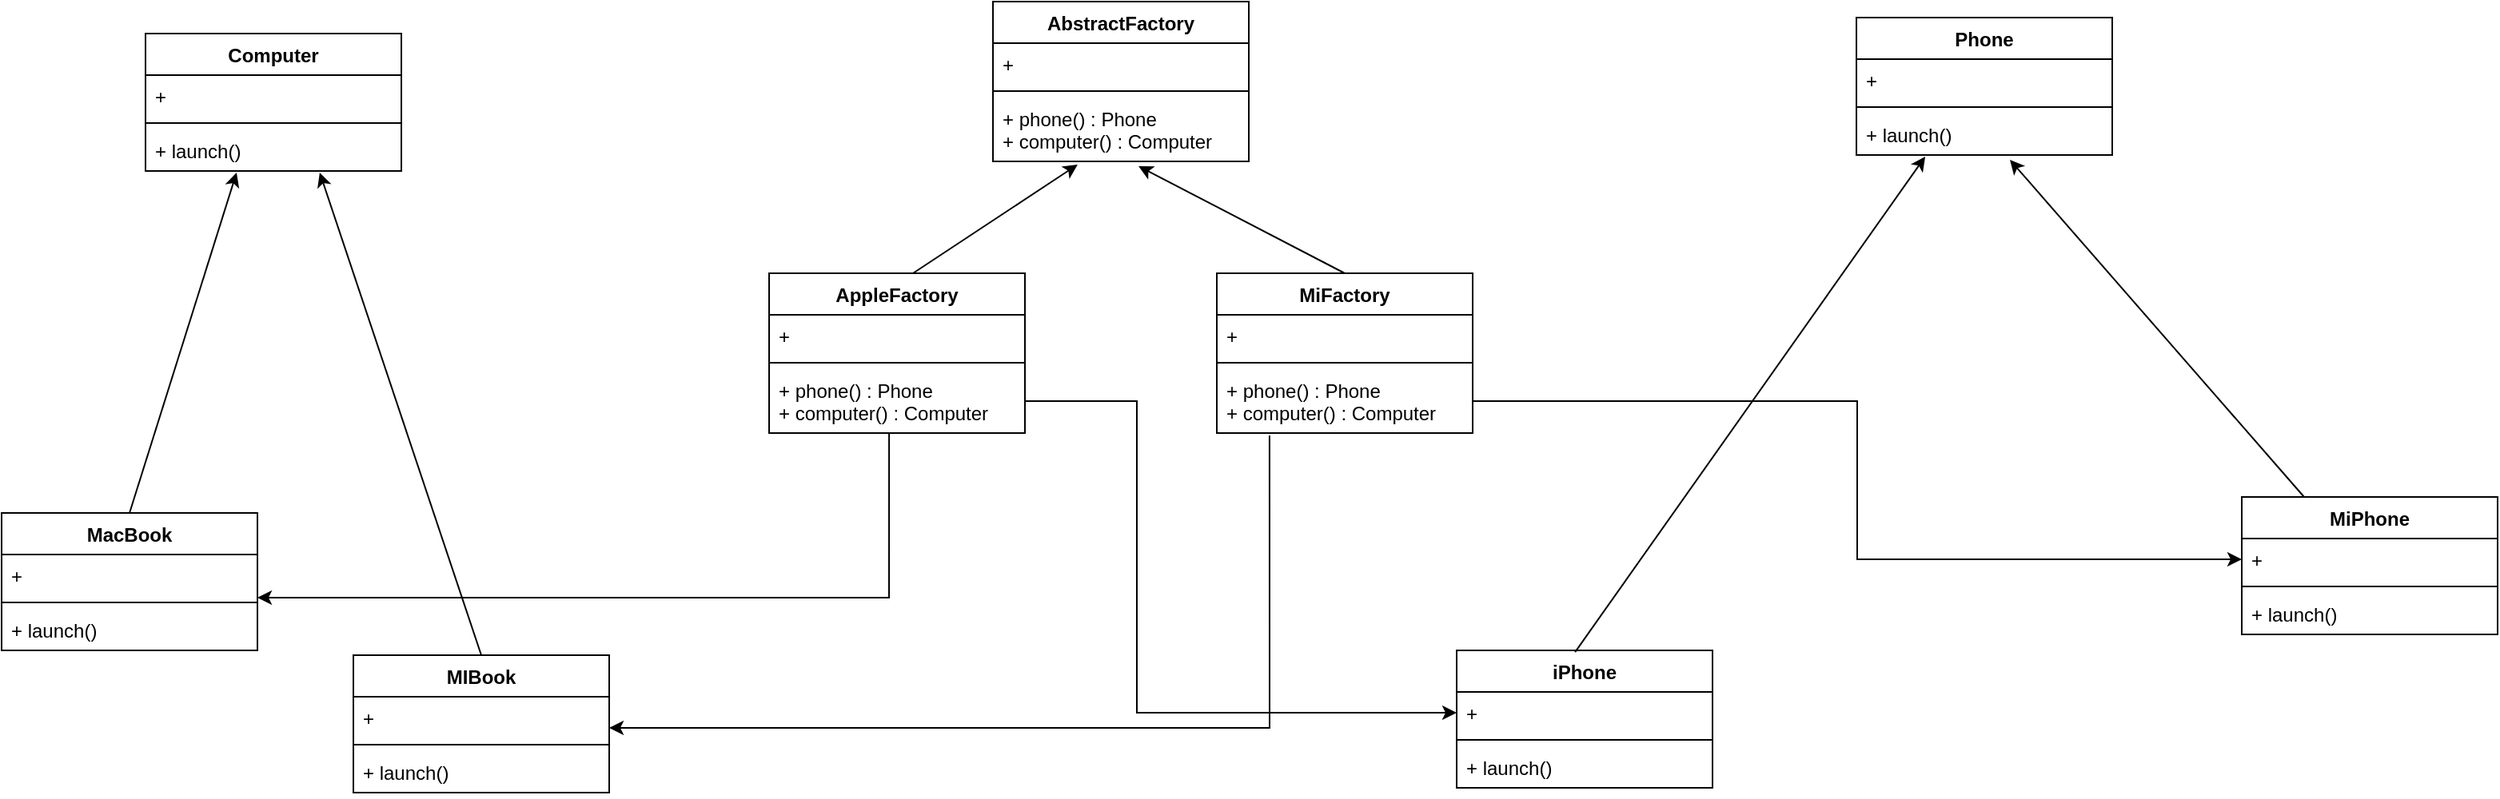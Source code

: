 <mxfile version="24.4.4" type="github">
  <diagram id="C5RBs43oDa-KdzZeNtuy" name="Page-1">
    <mxGraphModel dx="2261" dy="772" grid="1" gridSize="10" guides="1" tooltips="1" connect="1" arrows="1" fold="1" page="1" pageScale="1" pageWidth="827" pageHeight="1169" math="0" shadow="0">
      <root>
        <mxCell id="WIyWlLk6GJQsqaUBKTNV-0" />
        <mxCell id="WIyWlLk6GJQsqaUBKTNV-1" parent="WIyWlLk6GJQsqaUBKTNV-0" />
        <mxCell id="ZYNbE8KbQ24JKUrA5Mez-0" value="MacBook" style="swimlane;fontStyle=1;align=center;verticalAlign=top;childLayout=stackLayout;horizontal=1;startSize=26;horizontalStack=0;resizeParent=1;resizeParentMax=0;resizeLast=0;collapsible=1;marginBottom=0;whiteSpace=wrap;html=1;" vertex="1" parent="WIyWlLk6GJQsqaUBKTNV-1">
          <mxGeometry x="-160" y="410" width="160" height="86" as="geometry" />
        </mxCell>
        <mxCell id="ZYNbE8KbQ24JKUrA5Mez-1" value="+&amp;nbsp;" style="text;strokeColor=none;fillColor=none;align=left;verticalAlign=top;spacingLeft=4;spacingRight=4;overflow=hidden;rotatable=0;points=[[0,0.5],[1,0.5]];portConstraint=eastwest;whiteSpace=wrap;html=1;" vertex="1" parent="ZYNbE8KbQ24JKUrA5Mez-0">
          <mxGeometry y="26" width="160" height="26" as="geometry" />
        </mxCell>
        <mxCell id="ZYNbE8KbQ24JKUrA5Mez-2" value="" style="line;strokeWidth=1;fillColor=none;align=left;verticalAlign=middle;spacingTop=-1;spacingLeft=3;spacingRight=3;rotatable=0;labelPosition=right;points=[];portConstraint=eastwest;strokeColor=inherit;" vertex="1" parent="ZYNbE8KbQ24JKUrA5Mez-0">
          <mxGeometry y="52" width="160" height="8" as="geometry" />
        </mxCell>
        <mxCell id="ZYNbE8KbQ24JKUrA5Mez-3" value="+ launch()" style="text;strokeColor=none;fillColor=none;align=left;verticalAlign=top;spacingLeft=4;spacingRight=4;overflow=hidden;rotatable=0;points=[[0,0.5],[1,0.5]];portConstraint=eastwest;whiteSpace=wrap;html=1;" vertex="1" parent="ZYNbE8KbQ24JKUrA5Mez-0">
          <mxGeometry y="60" width="160" height="26" as="geometry" />
        </mxCell>
        <mxCell id="ZYNbE8KbQ24JKUrA5Mez-4" value="Phone" style="swimlane;fontStyle=1;align=center;verticalAlign=top;childLayout=stackLayout;horizontal=1;startSize=26;horizontalStack=0;resizeParent=1;resizeParentMax=0;resizeLast=0;collapsible=1;marginBottom=0;whiteSpace=wrap;html=1;" vertex="1" parent="WIyWlLk6GJQsqaUBKTNV-1">
          <mxGeometry x="1000" y="100" width="160" height="86" as="geometry" />
        </mxCell>
        <mxCell id="ZYNbE8KbQ24JKUrA5Mez-5" value="+&amp;nbsp;" style="text;strokeColor=none;fillColor=none;align=left;verticalAlign=top;spacingLeft=4;spacingRight=4;overflow=hidden;rotatable=0;points=[[0,0.5],[1,0.5]];portConstraint=eastwest;whiteSpace=wrap;html=1;" vertex="1" parent="ZYNbE8KbQ24JKUrA5Mez-4">
          <mxGeometry y="26" width="160" height="26" as="geometry" />
        </mxCell>
        <mxCell id="ZYNbE8KbQ24JKUrA5Mez-6" value="" style="line;strokeWidth=1;fillColor=none;align=left;verticalAlign=middle;spacingTop=-1;spacingLeft=3;spacingRight=3;rotatable=0;labelPosition=right;points=[];portConstraint=eastwest;strokeColor=inherit;" vertex="1" parent="ZYNbE8KbQ24JKUrA5Mez-4">
          <mxGeometry y="52" width="160" height="8" as="geometry" />
        </mxCell>
        <mxCell id="ZYNbE8KbQ24JKUrA5Mez-7" value="+ launch()" style="text;strokeColor=none;fillColor=none;align=left;verticalAlign=top;spacingLeft=4;spacingRight=4;overflow=hidden;rotatable=0;points=[[0,0.5],[1,0.5]];portConstraint=eastwest;whiteSpace=wrap;html=1;" vertex="1" parent="ZYNbE8KbQ24JKUrA5Mez-4">
          <mxGeometry y="60" width="160" height="26" as="geometry" />
        </mxCell>
        <mxCell id="ZYNbE8KbQ24JKUrA5Mez-12" value="AbstractFactory" style="swimlane;fontStyle=1;align=center;verticalAlign=top;childLayout=stackLayout;horizontal=1;startSize=26;horizontalStack=0;resizeParent=1;resizeParentMax=0;resizeLast=0;collapsible=1;marginBottom=0;whiteSpace=wrap;html=1;" vertex="1" parent="WIyWlLk6GJQsqaUBKTNV-1">
          <mxGeometry x="460" y="90" width="160" height="100" as="geometry" />
        </mxCell>
        <mxCell id="ZYNbE8KbQ24JKUrA5Mez-13" value="+&amp;nbsp;" style="text;strokeColor=none;fillColor=none;align=left;verticalAlign=top;spacingLeft=4;spacingRight=4;overflow=hidden;rotatable=0;points=[[0,0.5],[1,0.5]];portConstraint=eastwest;whiteSpace=wrap;html=1;" vertex="1" parent="ZYNbE8KbQ24JKUrA5Mez-12">
          <mxGeometry y="26" width="160" height="26" as="geometry" />
        </mxCell>
        <mxCell id="ZYNbE8KbQ24JKUrA5Mez-14" value="" style="line;strokeWidth=1;fillColor=none;align=left;verticalAlign=middle;spacingTop=-1;spacingLeft=3;spacingRight=3;rotatable=0;labelPosition=right;points=[];portConstraint=eastwest;strokeColor=inherit;" vertex="1" parent="ZYNbE8KbQ24JKUrA5Mez-12">
          <mxGeometry y="52" width="160" height="8" as="geometry" />
        </mxCell>
        <mxCell id="ZYNbE8KbQ24JKUrA5Mez-15" value="+ phone() : Phone&lt;div&gt;+ computer() : Computer&lt;/div&gt;" style="text;strokeColor=none;fillColor=none;align=left;verticalAlign=top;spacingLeft=4;spacingRight=4;overflow=hidden;rotatable=0;points=[[0,0.5],[1,0.5]];portConstraint=eastwest;whiteSpace=wrap;html=1;" vertex="1" parent="ZYNbE8KbQ24JKUrA5Mez-12">
          <mxGeometry y="60" width="160" height="40" as="geometry" />
        </mxCell>
        <mxCell id="ZYNbE8KbQ24JKUrA5Mez-16" value="AppleFactory" style="swimlane;fontStyle=1;align=center;verticalAlign=top;childLayout=stackLayout;horizontal=1;startSize=26;horizontalStack=0;resizeParent=1;resizeParentMax=0;resizeLast=0;collapsible=1;marginBottom=0;whiteSpace=wrap;html=1;" vertex="1" parent="WIyWlLk6GJQsqaUBKTNV-1">
          <mxGeometry x="320" y="260" width="160" height="100" as="geometry" />
        </mxCell>
        <mxCell id="ZYNbE8KbQ24JKUrA5Mez-17" value="+&amp;nbsp;" style="text;strokeColor=none;fillColor=none;align=left;verticalAlign=top;spacingLeft=4;spacingRight=4;overflow=hidden;rotatable=0;points=[[0,0.5],[1,0.5]];portConstraint=eastwest;whiteSpace=wrap;html=1;" vertex="1" parent="ZYNbE8KbQ24JKUrA5Mez-16">
          <mxGeometry y="26" width="160" height="26" as="geometry" />
        </mxCell>
        <mxCell id="ZYNbE8KbQ24JKUrA5Mez-18" value="" style="line;strokeWidth=1;fillColor=none;align=left;verticalAlign=middle;spacingTop=-1;spacingLeft=3;spacingRight=3;rotatable=0;labelPosition=right;points=[];portConstraint=eastwest;strokeColor=inherit;" vertex="1" parent="ZYNbE8KbQ24JKUrA5Mez-16">
          <mxGeometry y="52" width="160" height="8" as="geometry" />
        </mxCell>
        <mxCell id="ZYNbE8KbQ24JKUrA5Mez-19" value="+ phone() : Phone&lt;div&gt;+ computer() : Computer&lt;/div&gt;" style="text;strokeColor=none;fillColor=none;align=left;verticalAlign=top;spacingLeft=4;spacingRight=4;overflow=hidden;rotatable=0;points=[[0,0.5],[1,0.5]];portConstraint=eastwest;whiteSpace=wrap;html=1;" vertex="1" parent="ZYNbE8KbQ24JKUrA5Mez-16">
          <mxGeometry y="60" width="160" height="40" as="geometry" />
        </mxCell>
        <mxCell id="ZYNbE8KbQ24JKUrA5Mez-20" value="MiFactory" style="swimlane;fontStyle=1;align=center;verticalAlign=top;childLayout=stackLayout;horizontal=1;startSize=26;horizontalStack=0;resizeParent=1;resizeParentMax=0;resizeLast=0;collapsible=1;marginBottom=0;whiteSpace=wrap;html=1;" vertex="1" parent="WIyWlLk6GJQsqaUBKTNV-1">
          <mxGeometry x="600" y="260" width="160" height="100" as="geometry" />
        </mxCell>
        <mxCell id="ZYNbE8KbQ24JKUrA5Mez-21" value="+&amp;nbsp;" style="text;strokeColor=none;fillColor=none;align=left;verticalAlign=top;spacingLeft=4;spacingRight=4;overflow=hidden;rotatable=0;points=[[0,0.5],[1,0.5]];portConstraint=eastwest;whiteSpace=wrap;html=1;" vertex="1" parent="ZYNbE8KbQ24JKUrA5Mez-20">
          <mxGeometry y="26" width="160" height="26" as="geometry" />
        </mxCell>
        <mxCell id="ZYNbE8KbQ24JKUrA5Mez-22" value="" style="line;strokeWidth=1;fillColor=none;align=left;verticalAlign=middle;spacingTop=-1;spacingLeft=3;spacingRight=3;rotatable=0;labelPosition=right;points=[];portConstraint=eastwest;strokeColor=inherit;" vertex="1" parent="ZYNbE8KbQ24JKUrA5Mez-20">
          <mxGeometry y="52" width="160" height="8" as="geometry" />
        </mxCell>
        <mxCell id="ZYNbE8KbQ24JKUrA5Mez-23" value="+ phone() : Phone&lt;div&gt;+ computer() : Computer&lt;/div&gt;" style="text;strokeColor=none;fillColor=none;align=left;verticalAlign=top;spacingLeft=4;spacingRight=4;overflow=hidden;rotatable=0;points=[[0,0.5],[1,0.5]];portConstraint=eastwest;whiteSpace=wrap;html=1;" vertex="1" parent="ZYNbE8KbQ24JKUrA5Mez-20">
          <mxGeometry y="60" width="160" height="40" as="geometry" />
        </mxCell>
        <mxCell id="ZYNbE8KbQ24JKUrA5Mez-25" value="" style="endArrow=classic;html=1;rounded=0;entryX=0.331;entryY=1.05;entryDx=0;entryDy=0;entryPerimeter=0;" edge="1" parent="WIyWlLk6GJQsqaUBKTNV-1" target="ZYNbE8KbQ24JKUrA5Mez-15">
          <mxGeometry width="50" height="50" relative="1" as="geometry">
            <mxPoint x="410" y="260" as="sourcePoint" />
            <mxPoint x="500" y="200" as="targetPoint" />
          </mxGeometry>
        </mxCell>
        <mxCell id="ZYNbE8KbQ24JKUrA5Mez-26" value="" style="endArrow=classic;html=1;rounded=0;entryX=0.569;entryY=1.075;entryDx=0;entryDy=0;entryPerimeter=0;" edge="1" parent="WIyWlLk6GJQsqaUBKTNV-1" target="ZYNbE8KbQ24JKUrA5Mez-15">
          <mxGeometry width="50" height="50" relative="1" as="geometry">
            <mxPoint x="680" y="260" as="sourcePoint" />
            <mxPoint x="730" y="210" as="targetPoint" />
          </mxGeometry>
        </mxCell>
        <mxCell id="ZYNbE8KbQ24JKUrA5Mez-27" value="Computer" style="swimlane;fontStyle=1;align=center;verticalAlign=top;childLayout=stackLayout;horizontal=1;startSize=26;horizontalStack=0;resizeParent=1;resizeParentMax=0;resizeLast=0;collapsible=1;marginBottom=0;whiteSpace=wrap;html=1;" vertex="1" parent="WIyWlLk6GJQsqaUBKTNV-1">
          <mxGeometry x="-70" y="110" width="160" height="86" as="geometry" />
        </mxCell>
        <mxCell id="ZYNbE8KbQ24JKUrA5Mez-28" value="+&amp;nbsp;" style="text;strokeColor=none;fillColor=none;align=left;verticalAlign=top;spacingLeft=4;spacingRight=4;overflow=hidden;rotatable=0;points=[[0,0.5],[1,0.5]];portConstraint=eastwest;whiteSpace=wrap;html=1;" vertex="1" parent="ZYNbE8KbQ24JKUrA5Mez-27">
          <mxGeometry y="26" width="160" height="26" as="geometry" />
        </mxCell>
        <mxCell id="ZYNbE8KbQ24JKUrA5Mez-29" value="" style="line;strokeWidth=1;fillColor=none;align=left;verticalAlign=middle;spacingTop=-1;spacingLeft=3;spacingRight=3;rotatable=0;labelPosition=right;points=[];portConstraint=eastwest;strokeColor=inherit;" vertex="1" parent="ZYNbE8KbQ24JKUrA5Mez-27">
          <mxGeometry y="52" width="160" height="8" as="geometry" />
        </mxCell>
        <mxCell id="ZYNbE8KbQ24JKUrA5Mez-30" value="+ launch()" style="text;strokeColor=none;fillColor=none;align=left;verticalAlign=top;spacingLeft=4;spacingRight=4;overflow=hidden;rotatable=0;points=[[0,0.5],[1,0.5]];portConstraint=eastwest;whiteSpace=wrap;html=1;" vertex="1" parent="ZYNbE8KbQ24JKUrA5Mez-27">
          <mxGeometry y="60" width="160" height="26" as="geometry" />
        </mxCell>
        <mxCell id="ZYNbE8KbQ24JKUrA5Mez-31" value="MIBook" style="swimlane;fontStyle=1;align=center;verticalAlign=top;childLayout=stackLayout;horizontal=1;startSize=26;horizontalStack=0;resizeParent=1;resizeParentMax=0;resizeLast=0;collapsible=1;marginBottom=0;whiteSpace=wrap;html=1;" vertex="1" parent="WIyWlLk6GJQsqaUBKTNV-1">
          <mxGeometry x="60" y="499" width="160" height="86" as="geometry" />
        </mxCell>
        <mxCell id="ZYNbE8KbQ24JKUrA5Mez-32" value="+&amp;nbsp;" style="text;strokeColor=none;fillColor=none;align=left;verticalAlign=top;spacingLeft=4;spacingRight=4;overflow=hidden;rotatable=0;points=[[0,0.5],[1,0.5]];portConstraint=eastwest;whiteSpace=wrap;html=1;" vertex="1" parent="ZYNbE8KbQ24JKUrA5Mez-31">
          <mxGeometry y="26" width="160" height="26" as="geometry" />
        </mxCell>
        <mxCell id="ZYNbE8KbQ24JKUrA5Mez-33" value="" style="line;strokeWidth=1;fillColor=none;align=left;verticalAlign=middle;spacingTop=-1;spacingLeft=3;spacingRight=3;rotatable=0;labelPosition=right;points=[];portConstraint=eastwest;strokeColor=inherit;" vertex="1" parent="ZYNbE8KbQ24JKUrA5Mez-31">
          <mxGeometry y="52" width="160" height="8" as="geometry" />
        </mxCell>
        <mxCell id="ZYNbE8KbQ24JKUrA5Mez-34" value="+ launch()" style="text;strokeColor=none;fillColor=none;align=left;verticalAlign=top;spacingLeft=4;spacingRight=4;overflow=hidden;rotatable=0;points=[[0,0.5],[1,0.5]];portConstraint=eastwest;whiteSpace=wrap;html=1;" vertex="1" parent="ZYNbE8KbQ24JKUrA5Mez-31">
          <mxGeometry y="60" width="160" height="26" as="geometry" />
        </mxCell>
        <mxCell id="ZYNbE8KbQ24JKUrA5Mez-35" value="" style="endArrow=classic;html=1;rounded=0;entryX=0.356;entryY=1.038;entryDx=0;entryDy=0;entryPerimeter=0;" edge="1" parent="WIyWlLk6GJQsqaUBKTNV-1" target="ZYNbE8KbQ24JKUrA5Mez-30">
          <mxGeometry width="50" height="50" relative="1" as="geometry">
            <mxPoint x="-80" y="410" as="sourcePoint" />
            <mxPoint x="-30" y="360" as="targetPoint" />
          </mxGeometry>
        </mxCell>
        <mxCell id="ZYNbE8KbQ24JKUrA5Mez-36" value="" style="endArrow=classic;html=1;rounded=0;entryX=0.681;entryY=1.038;entryDx=0;entryDy=0;entryPerimeter=0;exitX=0.5;exitY=0;exitDx=0;exitDy=0;" edge="1" parent="WIyWlLk6GJQsqaUBKTNV-1" source="ZYNbE8KbQ24JKUrA5Mez-31" target="ZYNbE8KbQ24JKUrA5Mez-30">
          <mxGeometry width="50" height="50" relative="1" as="geometry">
            <mxPoint x="160" y="410" as="sourcePoint" />
            <mxPoint x="210" y="360" as="targetPoint" />
          </mxGeometry>
        </mxCell>
        <mxCell id="ZYNbE8KbQ24JKUrA5Mez-41" style="edgeStyle=orthogonalEdgeStyle;rounded=0;orthogonalLoop=1;jettySize=auto;html=1;exitX=0;exitY=0.5;exitDx=0;exitDy=0;entryX=1.031;entryY=-0.231;entryDx=0;entryDy=0;entryPerimeter=0;" edge="1" parent="WIyWlLk6GJQsqaUBKTNV-1">
          <mxGeometry relative="1" as="geometry">
            <mxPoint x="395.04" y="360" as="sourcePoint" />
            <mxPoint x="3.642e-14" y="463.994" as="targetPoint" />
            <Array as="points">
              <mxPoint x="395.04" y="463" />
            </Array>
          </mxGeometry>
        </mxCell>
        <mxCell id="ZYNbE8KbQ24JKUrA5Mez-43" style="edgeStyle=orthogonalEdgeStyle;rounded=0;orthogonalLoop=1;jettySize=auto;html=1;exitX=0;exitY=0.5;exitDx=0;exitDy=0;entryX=1.044;entryY=0.654;entryDx=0;entryDy=0;entryPerimeter=0;" edge="1" parent="WIyWlLk6GJQsqaUBKTNV-1">
          <mxGeometry relative="1" as="geometry">
            <mxPoint x="632.96" y="361.5" as="sourcePoint" />
            <mxPoint x="220.0" y="543.504" as="targetPoint" />
            <Array as="points">
              <mxPoint x="632.96" y="544.5" />
            </Array>
          </mxGeometry>
        </mxCell>
        <mxCell id="ZYNbE8KbQ24JKUrA5Mez-48" value="iPhone" style="swimlane;fontStyle=1;align=center;verticalAlign=top;childLayout=stackLayout;horizontal=1;startSize=26;horizontalStack=0;resizeParent=1;resizeParentMax=0;resizeLast=0;collapsible=1;marginBottom=0;whiteSpace=wrap;html=1;" vertex="1" parent="WIyWlLk6GJQsqaUBKTNV-1">
          <mxGeometry x="750" y="496" width="160" height="86" as="geometry" />
        </mxCell>
        <mxCell id="ZYNbE8KbQ24JKUrA5Mez-49" value="+&amp;nbsp;" style="text;strokeColor=none;fillColor=none;align=left;verticalAlign=top;spacingLeft=4;spacingRight=4;overflow=hidden;rotatable=0;points=[[0,0.5],[1,0.5]];portConstraint=eastwest;whiteSpace=wrap;html=1;" vertex="1" parent="ZYNbE8KbQ24JKUrA5Mez-48">
          <mxGeometry y="26" width="160" height="26" as="geometry" />
        </mxCell>
        <mxCell id="ZYNbE8KbQ24JKUrA5Mez-50" value="" style="line;strokeWidth=1;fillColor=none;align=left;verticalAlign=middle;spacingTop=-1;spacingLeft=3;spacingRight=3;rotatable=0;labelPosition=right;points=[];portConstraint=eastwest;strokeColor=inherit;" vertex="1" parent="ZYNbE8KbQ24JKUrA5Mez-48">
          <mxGeometry y="52" width="160" height="8" as="geometry" />
        </mxCell>
        <mxCell id="ZYNbE8KbQ24JKUrA5Mez-51" value="+ launch()" style="text;strokeColor=none;fillColor=none;align=left;verticalAlign=top;spacingLeft=4;spacingRight=4;overflow=hidden;rotatable=0;points=[[0,0.5],[1,0.5]];portConstraint=eastwest;whiteSpace=wrap;html=1;" vertex="1" parent="ZYNbE8KbQ24JKUrA5Mez-48">
          <mxGeometry y="60" width="160" height="26" as="geometry" />
        </mxCell>
        <mxCell id="ZYNbE8KbQ24JKUrA5Mez-52" value="MiPhone" style="swimlane;fontStyle=1;align=center;verticalAlign=top;childLayout=stackLayout;horizontal=1;startSize=26;horizontalStack=0;resizeParent=1;resizeParentMax=0;resizeLast=0;collapsible=1;marginBottom=0;whiteSpace=wrap;html=1;" vertex="1" parent="WIyWlLk6GJQsqaUBKTNV-1">
          <mxGeometry x="1241" y="400" width="160" height="86" as="geometry" />
        </mxCell>
        <mxCell id="ZYNbE8KbQ24JKUrA5Mez-53" value="+&amp;nbsp;" style="text;strokeColor=none;fillColor=none;align=left;verticalAlign=top;spacingLeft=4;spacingRight=4;overflow=hidden;rotatable=0;points=[[0,0.5],[1,0.5]];portConstraint=eastwest;whiteSpace=wrap;html=1;" vertex="1" parent="ZYNbE8KbQ24JKUrA5Mez-52">
          <mxGeometry y="26" width="160" height="26" as="geometry" />
        </mxCell>
        <mxCell id="ZYNbE8KbQ24JKUrA5Mez-54" value="" style="line;strokeWidth=1;fillColor=none;align=left;verticalAlign=middle;spacingTop=-1;spacingLeft=3;spacingRight=3;rotatable=0;labelPosition=right;points=[];portConstraint=eastwest;strokeColor=inherit;" vertex="1" parent="ZYNbE8KbQ24JKUrA5Mez-52">
          <mxGeometry y="52" width="160" height="8" as="geometry" />
        </mxCell>
        <mxCell id="ZYNbE8KbQ24JKUrA5Mez-55" value="+ launch()" style="text;strokeColor=none;fillColor=none;align=left;verticalAlign=top;spacingLeft=4;spacingRight=4;overflow=hidden;rotatable=0;points=[[0,0.5],[1,0.5]];portConstraint=eastwest;whiteSpace=wrap;html=1;" vertex="1" parent="ZYNbE8KbQ24JKUrA5Mez-52">
          <mxGeometry y="60" width="160" height="26" as="geometry" />
        </mxCell>
        <mxCell id="ZYNbE8KbQ24JKUrA5Mez-56" value="" style="endArrow=classic;html=1;rounded=0;exitX=0.463;exitY=0.012;exitDx=0;exitDy=0;exitPerimeter=0;entryX=0.269;entryY=1.038;entryDx=0;entryDy=0;entryPerimeter=0;" edge="1" parent="WIyWlLk6GJQsqaUBKTNV-1" source="ZYNbE8KbQ24JKUrA5Mez-48" target="ZYNbE8KbQ24JKUrA5Mez-7">
          <mxGeometry width="50" height="50" relative="1" as="geometry">
            <mxPoint x="840" y="490" as="sourcePoint" />
            <mxPoint x="890" y="440" as="targetPoint" />
          </mxGeometry>
        </mxCell>
        <mxCell id="ZYNbE8KbQ24JKUrA5Mez-57" value="" style="endArrow=classic;html=1;rounded=0;entryX=0.6;entryY=1.115;entryDx=0;entryDy=0;entryPerimeter=0;" edge="1" parent="WIyWlLk6GJQsqaUBKTNV-1" target="ZYNbE8KbQ24JKUrA5Mez-7">
          <mxGeometry width="50" height="50" relative="1" as="geometry">
            <mxPoint x="1280" y="400" as="sourcePoint" />
            <mxPoint x="1330" y="350" as="targetPoint" />
          </mxGeometry>
        </mxCell>
        <mxCell id="ZYNbE8KbQ24JKUrA5Mez-59" style="edgeStyle=orthogonalEdgeStyle;rounded=0;orthogonalLoop=1;jettySize=auto;html=1;exitX=1;exitY=0.5;exitDx=0;exitDy=0;entryX=0;entryY=0.5;entryDx=0;entryDy=0;" edge="1" parent="WIyWlLk6GJQsqaUBKTNV-1" source="ZYNbE8KbQ24JKUrA5Mez-19" target="ZYNbE8KbQ24JKUrA5Mez-49">
          <mxGeometry relative="1" as="geometry">
            <Array as="points">
              <mxPoint x="550" y="340" />
              <mxPoint x="550" y="535" />
            </Array>
          </mxGeometry>
        </mxCell>
        <mxCell id="ZYNbE8KbQ24JKUrA5Mez-60" style="edgeStyle=orthogonalEdgeStyle;rounded=0;orthogonalLoop=1;jettySize=auto;html=1;exitX=1;exitY=0.5;exitDx=0;exitDy=0;entryX=0;entryY=0.5;entryDx=0;entryDy=0;" edge="1" parent="WIyWlLk6GJQsqaUBKTNV-1" source="ZYNbE8KbQ24JKUrA5Mez-23" target="ZYNbE8KbQ24JKUrA5Mez-53">
          <mxGeometry relative="1" as="geometry" />
        </mxCell>
      </root>
    </mxGraphModel>
  </diagram>
</mxfile>
